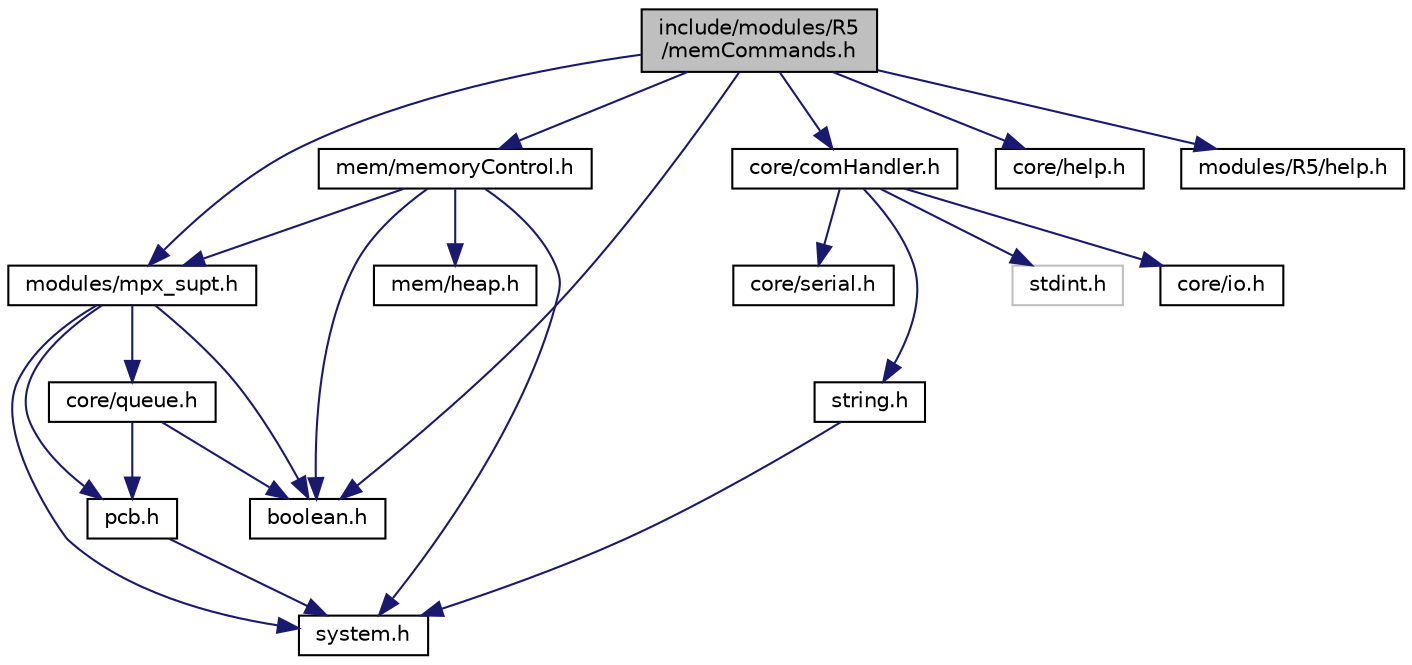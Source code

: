 digraph "include/modules/R5/memCommands.h"
{
  edge [fontname="Helvetica",fontsize="10",labelfontname="Helvetica",labelfontsize="10"];
  node [fontname="Helvetica",fontsize="10",shape=record];
  Node1 [label="include/modules/R5\l/memCommands.h",height=0.2,width=0.4,color="black", fillcolor="grey75", style="filled", fontcolor="black"];
  Node1 -> Node2 [color="midnightblue",fontsize="10",style="solid",fontname="Helvetica"];
  Node2 [label="mem/memoryControl.h",height=0.2,width=0.4,color="black", fillcolor="white", style="filled",URL="$memory_control_8h.html"];
  Node2 -> Node3 [color="midnightblue",fontsize="10",style="solid",fontname="Helvetica"];
  Node3 [label="system.h",height=0.2,width=0.4,color="black", fillcolor="white", style="filled",URL="$system_8h.html"];
  Node2 -> Node4 [color="midnightblue",fontsize="10",style="solid",fontname="Helvetica"];
  Node4 [label="mem/heap.h",height=0.2,width=0.4,color="black", fillcolor="white", style="filled",URL="$heap_8h.html"];
  Node2 -> Node5 [color="midnightblue",fontsize="10",style="solid",fontname="Helvetica"];
  Node5 [label="modules/mpx_supt.h",height=0.2,width=0.4,color="black", fillcolor="white", style="filled",URL="$mpx__supt_8h.html"];
  Node5 -> Node6 [color="midnightblue",fontsize="10",style="solid",fontname="Helvetica"];
  Node6 [label="core/queue.h",height=0.2,width=0.4,color="black", fillcolor="white", style="filled",URL="$queue_8h.html"];
  Node6 -> Node7 [color="midnightblue",fontsize="10",style="solid",fontname="Helvetica"];
  Node7 [label="pcb.h",height=0.2,width=0.4,color="black", fillcolor="white", style="filled",URL="$pcb_8h.html"];
  Node7 -> Node3 [color="midnightblue",fontsize="10",style="solid",fontname="Helvetica"];
  Node6 -> Node8 [color="midnightblue",fontsize="10",style="solid",fontname="Helvetica"];
  Node8 [label="boolean.h",height=0.2,width=0.4,color="black", fillcolor="white", style="filled",URL="$boolean_8h.html"];
  Node5 -> Node7 [color="midnightblue",fontsize="10",style="solid",fontname="Helvetica"];
  Node5 -> Node8 [color="midnightblue",fontsize="10",style="solid",fontname="Helvetica"];
  Node5 -> Node3 [color="midnightblue",fontsize="10",style="solid",fontname="Helvetica"];
  Node2 -> Node8 [color="midnightblue",fontsize="10",style="solid",fontname="Helvetica"];
  Node1 -> Node8 [color="midnightblue",fontsize="10",style="solid",fontname="Helvetica"];
  Node1 -> Node9 [color="midnightblue",fontsize="10",style="solid",fontname="Helvetica"];
  Node9 [label="core/comHandler.h",height=0.2,width=0.4,color="black", fillcolor="white", style="filled",URL="$com_handler_8h.html"];
  Node9 -> Node10 [color="midnightblue",fontsize="10",style="solid",fontname="Helvetica"];
  Node10 [label="stdint.h",height=0.2,width=0.4,color="grey75", fillcolor="white", style="filled"];
  Node9 -> Node11 [color="midnightblue",fontsize="10",style="solid",fontname="Helvetica"];
  Node11 [label="string.h",height=0.2,width=0.4,color="black", fillcolor="white", style="filled",URL="$string_8h.html"];
  Node11 -> Node3 [color="midnightblue",fontsize="10",style="solid",fontname="Helvetica"];
  Node9 -> Node12 [color="midnightblue",fontsize="10",style="solid",fontname="Helvetica"];
  Node12 [label="core/io.h",height=0.2,width=0.4,color="black", fillcolor="white", style="filled",URL="$io_8h.html"];
  Node9 -> Node13 [color="midnightblue",fontsize="10",style="solid",fontname="Helvetica"];
  Node13 [label="core/serial.h",height=0.2,width=0.4,color="black", fillcolor="white", style="filled",URL="$serial_8h.html"];
  Node1 -> Node14 [color="midnightblue",fontsize="10",style="solid",fontname="Helvetica"];
  Node14 [label="core/help.h",height=0.2,width=0.4,color="black", fillcolor="white", style="filled",URL="$core_2help_8h.html"];
  Node1 -> Node15 [color="midnightblue",fontsize="10",style="solid",fontname="Helvetica"];
  Node15 [label="modules/R5/help.h",height=0.2,width=0.4,color="black", fillcolor="white", style="filled",URL="$modules_2_r5_2help_8h.html"];
  Node1 -> Node5 [color="midnightblue",fontsize="10",style="solid",fontname="Helvetica"];
}
